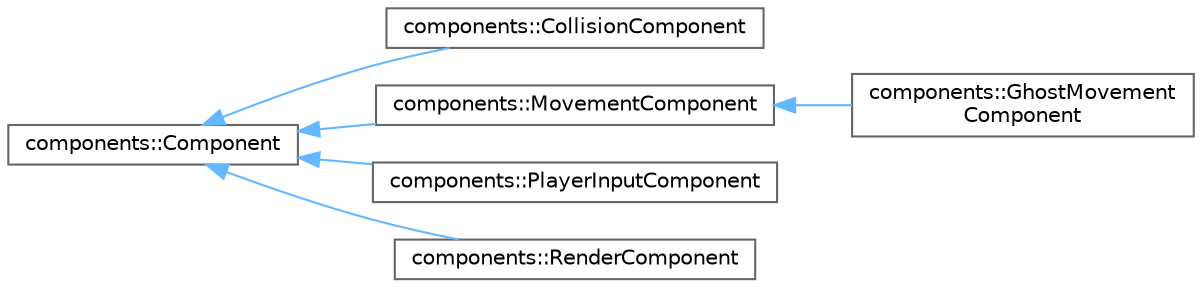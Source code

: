 digraph "Graphical Class Hierarchy"
{
 // LATEX_PDF_SIZE
  bgcolor="transparent";
  edge [fontname=Helvetica,fontsize=10,labelfontname=Helvetica,labelfontsize=10];
  node [fontname=Helvetica,fontsize=10,shape=box,height=0.2,width=0.4];
  rankdir="LR";
  Node0 [id="Node000000",label="components::Component",height=0.2,width=0.4,color="grey40", fillcolor="white", style="filled",URL="$classcomponents_1_1_component.html",tooltip="Abstract base class for all components in the game engine."];
  Node0 -> Node1 [id="edge1_Node000000_Node000001",dir="back",color="steelblue1",style="solid",tooltip=" "];
  Node1 [id="Node000001",label="components::CollisionComponent",height=0.2,width=0.4,color="grey40", fillcolor="white", style="filled",URL="$classcomponents_1_1_collision_component.html",tooltip="Handles collision detection for game objects."];
  Node0 -> Node2 [id="edge2_Node000000_Node000002",dir="back",color="steelblue1",style="solid",tooltip=" "];
  Node2 [id="Node000002",label="components::MovementComponent",height=0.2,width=0.4,color="grey40", fillcolor="white", style="filled",URL="$classcomponents_1_1_movement_component.html",tooltip="Handles movement logic for a game object."];
  Node2 -> Node3 [id="edge3_Node000002_Node000003",dir="back",color="steelblue1",style="solid",tooltip=" "];
  Node3 [id="Node000003",label="components::GhostMovement\lComponent",height=0.2,width=0.4,color="grey40", fillcolor="white", style="filled",URL="$classcomponents_1_1_ghost_movement_component.html",tooltip="Handles movement heuristics for NPCs or enemies."];
  Node0 -> Node4 [id="edge4_Node000000_Node000004",dir="back",color="steelblue1",style="solid",tooltip=" "];
  Node4 [id="Node000004",label="components::PlayerInputComponent",height=0.2,width=0.4,color="grey40", fillcolor="white", style="filled",URL="$classcomponents_1_1_player_input_component.html",tooltip="Processes player input and updates the corresponding movement and sprite."];
  Node0 -> Node5 [id="edge5_Node000000_Node000005",dir="back",color="steelblue1",style="solid",tooltip=" "];
  Node5 [id="Node000005",label="components::RenderComponent",height=0.2,width=0.4,color="grey40", fillcolor="white", style="filled",URL="$classcomponents_1_1_render_component.html",tooltip="Handles rendering of game objects using sprites."];
}
